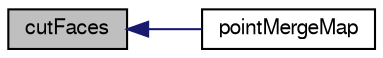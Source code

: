 digraph "cutFaces"
{
  bgcolor="transparent";
  edge [fontname="FreeSans",fontsize="10",labelfontname="FreeSans",labelfontsize="10"];
  node [fontname="FreeSans",fontsize="10",shape=record];
  rankdir="LR";
  Node209 [label="cutFaces",height=0.2,width=0.4,color="black", fillcolor="grey75", style="filled", fontcolor="black"];
  Node209 -> Node210 [dir="back",color="midnightblue",fontsize="10",style="solid",fontname="FreeSans"];
  Node210 [label="pointMergeMap",height=0.2,width=0.4,color="black",URL="$a21746.html#a27acc8f8b842c74cf240fc64a691f49c",tooltip="Return map of point merges. "];
}
